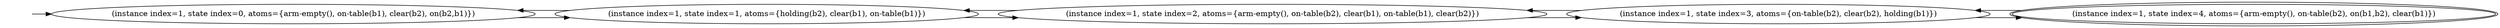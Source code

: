 digraph {
rankdir="LR"
s0[label="(instance index=1, state index=0, atoms={arm-empty(), on-table(b1), clear(b2), on(b2,b1)})"]
s1[label="(instance index=1, state index=1, atoms={holding(b2), clear(b1), on-table(b1)})"]
s2[label="(instance index=1, state index=2, atoms={arm-empty(), on-table(b2), clear(b1), on-table(b1), clear(b2)})"]
s3[label="(instance index=1, state index=3, atoms={on-table(b2), clear(b2), holding(b1)})"]
s4[peripheries=2,label="(instance index=1, state index=4, atoms={arm-empty(), on-table(b2), on(b1,b2), clear(b1)})"]
Dangling [ label = "", style = invis ]
{ rank = same; Dangling }
Dangling -> s0
{ rank = same; s0}
{ rank = same; s1}
{ rank = same; s2}
{ rank = same; s3}
{ rank = same; s4}
{
s0->s1
}
{
s1->s2
s1->s0
}
{
s2->s3
s2->s1
}
{
s3->s4
s3->s2
}
{
s4->s3
}
}
